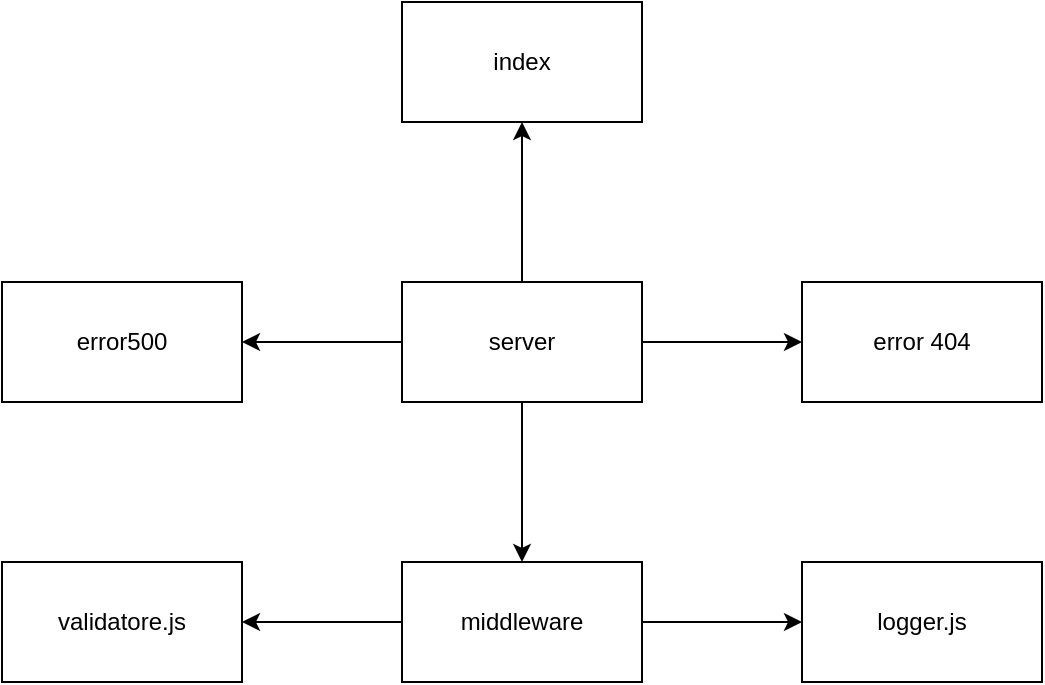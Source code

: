 <mxfile version="14.7.1" type="github">
  <diagram id="dSGCyEr2GDQ8Kb_qvVZt" name="Page-1">
    <mxGraphModel dx="1038" dy="580" grid="1" gridSize="10" guides="1" tooltips="1" connect="1" arrows="1" fold="1" page="1" pageScale="1" pageWidth="827" pageHeight="1169" math="0" shadow="0">
      <root>
        <mxCell id="0" />
        <mxCell id="1" parent="0" />
        <mxCell id="mcDLVlz_CRrQseT7rucm-3" value="" style="edgeStyle=orthogonalEdgeStyle;rounded=0;orthogonalLoop=1;jettySize=auto;html=1;" edge="1" parent="1" source="mcDLVlz_CRrQseT7rucm-1" target="mcDLVlz_CRrQseT7rucm-2">
          <mxGeometry relative="1" as="geometry" />
        </mxCell>
        <mxCell id="mcDLVlz_CRrQseT7rucm-5" value="" style="edgeStyle=orthogonalEdgeStyle;rounded=0;orthogonalLoop=1;jettySize=auto;html=1;" edge="1" parent="1" source="mcDLVlz_CRrQseT7rucm-1" target="mcDLVlz_CRrQseT7rucm-4">
          <mxGeometry relative="1" as="geometry" />
        </mxCell>
        <mxCell id="mcDLVlz_CRrQseT7rucm-7" value="" style="edgeStyle=orthogonalEdgeStyle;rounded=0;orthogonalLoop=1;jettySize=auto;html=1;" edge="1" parent="1" source="mcDLVlz_CRrQseT7rucm-1" target="mcDLVlz_CRrQseT7rucm-6">
          <mxGeometry relative="1" as="geometry" />
        </mxCell>
        <mxCell id="mcDLVlz_CRrQseT7rucm-9" value="" style="edgeStyle=orthogonalEdgeStyle;rounded=0;orthogonalLoop=1;jettySize=auto;html=1;" edge="1" parent="1" source="mcDLVlz_CRrQseT7rucm-1" target="mcDLVlz_CRrQseT7rucm-8">
          <mxGeometry relative="1" as="geometry" />
        </mxCell>
        <mxCell id="mcDLVlz_CRrQseT7rucm-1" value="server" style="rounded=0;whiteSpace=wrap;html=1;" vertex="1" parent="1">
          <mxGeometry x="350" y="370" width="120" height="60" as="geometry" />
        </mxCell>
        <mxCell id="mcDLVlz_CRrQseT7rucm-2" value="index" style="rounded=0;whiteSpace=wrap;html=1;" vertex="1" parent="1">
          <mxGeometry x="350" y="230" width="120" height="60" as="geometry" />
        </mxCell>
        <mxCell id="mcDLVlz_CRrQseT7rucm-4" value="error 404" style="rounded=0;whiteSpace=wrap;html=1;" vertex="1" parent="1">
          <mxGeometry x="550" y="370" width="120" height="60" as="geometry" />
        </mxCell>
        <mxCell id="mcDLVlz_CRrQseT7rucm-6" value="error500" style="rounded=0;whiteSpace=wrap;html=1;" vertex="1" parent="1">
          <mxGeometry x="150" y="370" width="120" height="60" as="geometry" />
        </mxCell>
        <mxCell id="mcDLVlz_CRrQseT7rucm-11" value="" style="edgeStyle=orthogonalEdgeStyle;rounded=0;orthogonalLoop=1;jettySize=auto;html=1;" edge="1" parent="1" source="mcDLVlz_CRrQseT7rucm-8" target="mcDLVlz_CRrQseT7rucm-10">
          <mxGeometry relative="1" as="geometry" />
        </mxCell>
        <mxCell id="mcDLVlz_CRrQseT7rucm-13" value="" style="edgeStyle=orthogonalEdgeStyle;rounded=0;orthogonalLoop=1;jettySize=auto;html=1;" edge="1" parent="1" source="mcDLVlz_CRrQseT7rucm-8" target="mcDLVlz_CRrQseT7rucm-12">
          <mxGeometry relative="1" as="geometry" />
        </mxCell>
        <mxCell id="mcDLVlz_CRrQseT7rucm-8" value="middleware" style="rounded=0;whiteSpace=wrap;html=1;" vertex="1" parent="1">
          <mxGeometry x="350" y="510" width="120" height="60" as="geometry" />
        </mxCell>
        <mxCell id="mcDLVlz_CRrQseT7rucm-10" value="logger.js" style="rounded=0;whiteSpace=wrap;html=1;" vertex="1" parent="1">
          <mxGeometry x="550" y="510" width="120" height="60" as="geometry" />
        </mxCell>
        <mxCell id="mcDLVlz_CRrQseT7rucm-12" value="validatore.js" style="rounded=0;whiteSpace=wrap;html=1;" vertex="1" parent="1">
          <mxGeometry x="150" y="510" width="120" height="60" as="geometry" />
        </mxCell>
      </root>
    </mxGraphModel>
  </diagram>
</mxfile>
